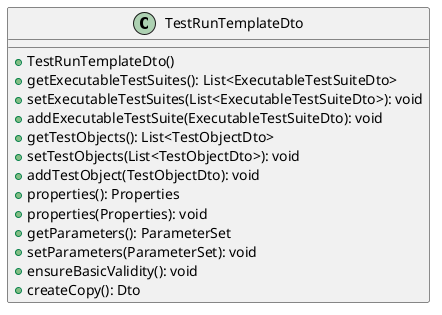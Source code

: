 @startuml

    class TestRunTemplateDto [[TestRunTemplateDto.html]] {
        +TestRunTemplateDto()
        +getExecutableTestSuites(): List<ExecutableTestSuiteDto>
        +setExecutableTestSuites(List<ExecutableTestSuiteDto>): void
        +addExecutableTestSuite(ExecutableTestSuiteDto): void
        +getTestObjects(): List<TestObjectDto>
        +setTestObjects(List<TestObjectDto>): void
        +addTestObject(TestObjectDto): void
        +properties(): Properties
        +properties(Properties): void
        +getParameters(): ParameterSet
        +setParameters(ParameterSet): void
        +ensureBasicValidity(): void
        +createCopy(): Dto
    }

@enduml
